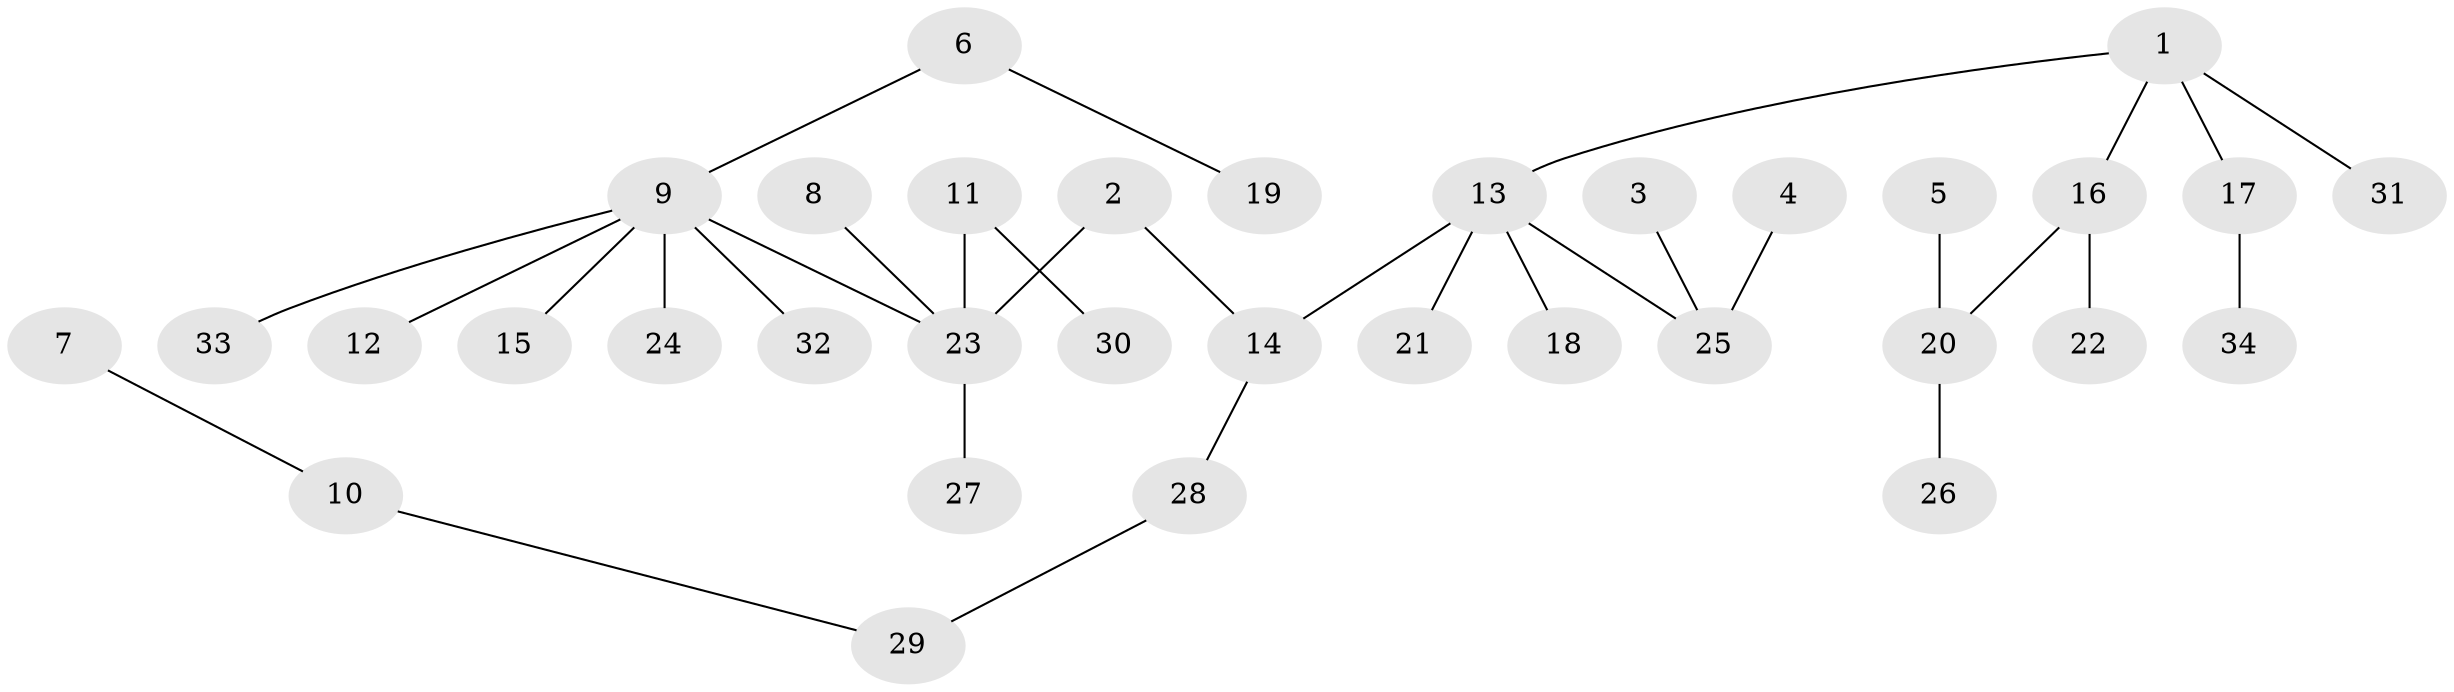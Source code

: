 // original degree distribution, {4: 0.08955223880597014, 2: 0.2835820895522388, 6: 0.029850746268656716, 1: 0.4925373134328358, 3: 0.08955223880597014, 7: 0.014925373134328358}
// Generated by graph-tools (version 1.1) at 2025/50/03/09/25 03:50:26]
// undirected, 34 vertices, 33 edges
graph export_dot {
graph [start="1"]
  node [color=gray90,style=filled];
  1;
  2;
  3;
  4;
  5;
  6;
  7;
  8;
  9;
  10;
  11;
  12;
  13;
  14;
  15;
  16;
  17;
  18;
  19;
  20;
  21;
  22;
  23;
  24;
  25;
  26;
  27;
  28;
  29;
  30;
  31;
  32;
  33;
  34;
  1 -- 13 [weight=1.0];
  1 -- 16 [weight=1.0];
  1 -- 17 [weight=1.0];
  1 -- 31 [weight=1.0];
  2 -- 14 [weight=1.0];
  2 -- 23 [weight=1.0];
  3 -- 25 [weight=1.0];
  4 -- 25 [weight=1.0];
  5 -- 20 [weight=1.0];
  6 -- 9 [weight=1.0];
  6 -- 19 [weight=1.0];
  7 -- 10 [weight=1.0];
  8 -- 23 [weight=1.0];
  9 -- 12 [weight=1.0];
  9 -- 15 [weight=1.0];
  9 -- 23 [weight=1.0];
  9 -- 24 [weight=1.0];
  9 -- 32 [weight=1.0];
  9 -- 33 [weight=1.0];
  10 -- 29 [weight=1.0];
  11 -- 23 [weight=1.0];
  11 -- 30 [weight=1.0];
  13 -- 14 [weight=1.0];
  13 -- 18 [weight=1.0];
  13 -- 21 [weight=1.0];
  13 -- 25 [weight=1.0];
  14 -- 28 [weight=1.0];
  16 -- 20 [weight=1.0];
  16 -- 22 [weight=1.0];
  17 -- 34 [weight=1.0];
  20 -- 26 [weight=1.0];
  23 -- 27 [weight=1.0];
  28 -- 29 [weight=1.0];
}
